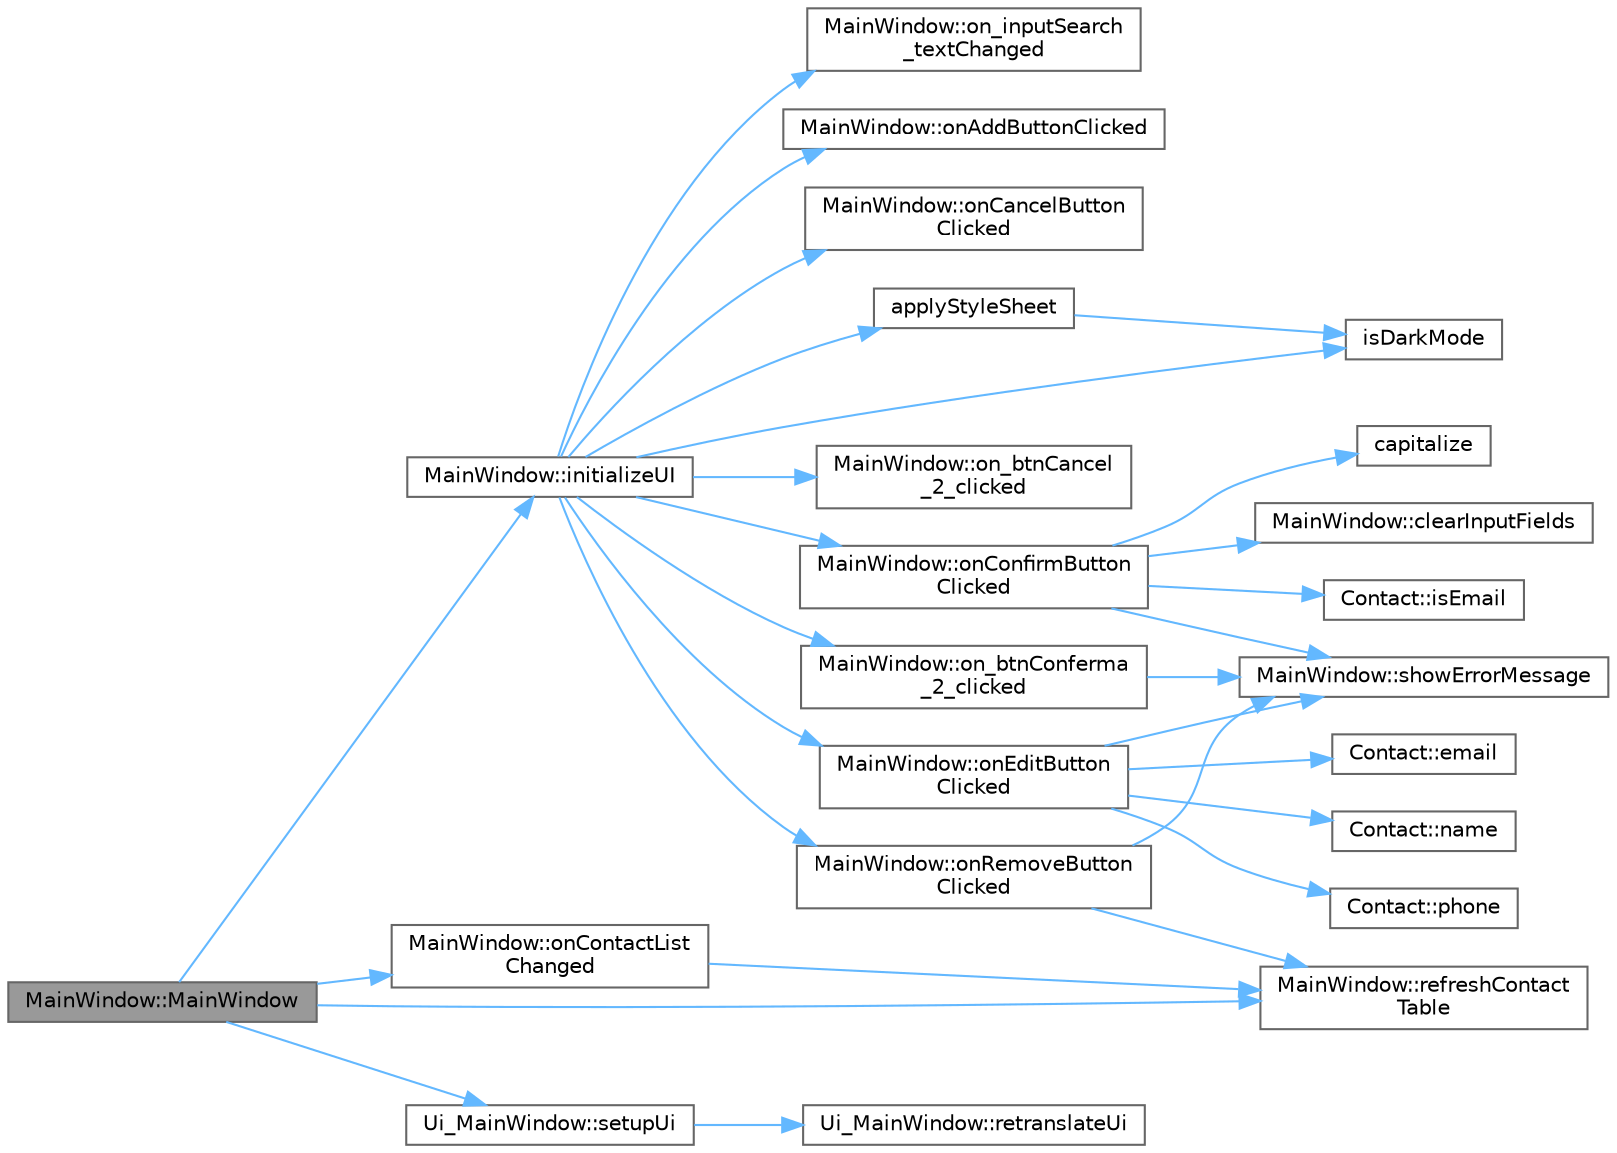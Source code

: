 digraph "MainWindow::MainWindow"
{
 // LATEX_PDF_SIZE
  bgcolor="transparent";
  edge [fontname=Helvetica,fontsize=10,labelfontname=Helvetica,labelfontsize=10];
  node [fontname=Helvetica,fontsize=10,shape=box,height=0.2,width=0.4];
  rankdir="LR";
  Node1 [id="Node000001",label="MainWindow::MainWindow",height=0.2,width=0.4,color="gray40", fillcolor="grey60", style="filled", fontcolor="black",tooltip="Costruttore della finestra principale."];
  Node1 -> Node2 [id="edge1_Node000001_Node000002",color="steelblue1",style="solid",tooltip=" "];
  Node2 [id="Node000002",label="MainWindow::initializeUI",height=0.2,width=0.4,color="grey40", fillcolor="white", style="filled",URL="$class_main_window.html#a8bc70626215bfbe408ea664ea91ba758",tooltip="Inizializza l'interfaccia grafica."];
  Node2 -> Node3 [id="edge2_Node000002_Node000003",color="steelblue1",style="solid",tooltip=" "];
  Node3 [id="Node000003",label="applyStyleSheet",height=0.2,width=0.4,color="grey40", fillcolor="white", style="filled",URL="$utils_8cpp.html#a36b27d2bbc6c9bc948b2b2b63d1dd174",tooltip="Genera un foglio di stile CSS in base al tema."];
  Node3 -> Node4 [id="edge3_Node000003_Node000004",color="steelblue1",style="solid",tooltip=" "];
  Node4 [id="Node000004",label="isDarkMode",height=0.2,width=0.4,color="grey40", fillcolor="white", style="filled",URL="$utils_8cpp.html#a36044a6efa9c4e015378e56c3e37181d",tooltip="Verifica se il sistema utilizza il tema scuro."];
  Node2 -> Node4 [id="edge4_Node000002_Node000004",color="steelblue1",style="solid",tooltip=" "];
  Node2 -> Node5 [id="edge5_Node000002_Node000005",color="steelblue1",style="solid",tooltip=" "];
  Node5 [id="Node000005",label="MainWindow::on_btnCancel\l_2_clicked",height=0.2,width=0.4,color="grey40", fillcolor="white", style="filled",URL="$class_main_window.html#ab347bcc30bea049837b95e3adc90d4f8",tooltip="Slot alternativo per annullamento."];
  Node2 -> Node6 [id="edge6_Node000002_Node000006",color="steelblue1",style="solid",tooltip=" "];
  Node6 [id="Node000006",label="MainWindow::on_btnConferma\l_2_clicked",height=0.2,width=0.4,color="grey40", fillcolor="white", style="filled",URL="$class_main_window.html#a2e05ac2385706c924be1d273616c67f4",tooltip="Slot alternativo per conferma modifica."];
  Node6 -> Node7 [id="edge7_Node000006_Node000007",color="steelblue1",style="solid",tooltip=" "];
  Node7 [id="Node000007",label="MainWindow::showErrorMessage",height=0.2,width=0.4,color="grey40", fillcolor="white", style="filled",URL="$class_main_window.html#a2400bb422d07e5e1c9d881778d1aec9f",tooltip="Mostra un messaggio di errore."];
  Node2 -> Node8 [id="edge8_Node000002_Node000008",color="steelblue1",style="solid",tooltip=" "];
  Node8 [id="Node000008",label="MainWindow::on_inputSearch\l_textChanged",height=0.2,width=0.4,color="grey40", fillcolor="white", style="filled",URL="$class_main_window.html#a3c13ffc7cb525aa56eabe2261dee8516",tooltip="Slot per la ricerca in tempo reale."];
  Node2 -> Node9 [id="edge9_Node000002_Node000009",color="steelblue1",style="solid",tooltip=" "];
  Node9 [id="Node000009",label="MainWindow::onAddButtonClicked",height=0.2,width=0.4,color="grey40", fillcolor="white", style="filled",URL="$class_main_window.html#a21ef75eba70ede6f72d07ba0e4687bbb",tooltip="Slot per l'aggiunta di un nuovo contatto."];
  Node2 -> Node10 [id="edge10_Node000002_Node000010",color="steelblue1",style="solid",tooltip=" "];
  Node10 [id="Node000010",label="MainWindow::onCancelButton\lClicked",height=0.2,width=0.4,color="grey40", fillcolor="white", style="filled",URL="$class_main_window.html#a6fbb3c052aa3317e51f1a6b8a2151a28",tooltip="Slot per annullare l'operazione corrente."];
  Node2 -> Node11 [id="edge11_Node000002_Node000011",color="steelblue1",style="solid",tooltip=" "];
  Node11 [id="Node000011",label="MainWindow::onConfirmButton\lClicked",height=0.2,width=0.4,color="grey40", fillcolor="white", style="filled",URL="$class_main_window.html#ad3bb46de90766c672a74dcb5340912a2",tooltip="Slot per la conferma dell'inserimento/modifica."];
  Node11 -> Node12 [id="edge12_Node000011_Node000012",color="steelblue1",style="solid",tooltip=" "];
  Node12 [id="Node000012",label="capitalize",height=0.2,width=0.4,color="grey40", fillcolor="white", style="filled",URL="$utils_8cpp.html#a67f045b9f8cb07c788cad61890f875ae",tooltip="Formatta una stringa con le maiuscole all'inizio di ogni parola."];
  Node11 -> Node13 [id="edge13_Node000011_Node000013",color="steelblue1",style="solid",tooltip=" "];
  Node13 [id="Node000013",label="MainWindow::clearInputFields",height=0.2,width=0.4,color="grey40", fillcolor="white", style="filled",URL="$class_main_window.html#ad4b9df5a110416485ffd1b0026c68137",tooltip="Pulisce i campi di input."];
  Node11 -> Node14 [id="edge14_Node000011_Node000014",color="steelblue1",style="solid",tooltip=" "];
  Node14 [id="Node000014",label="Contact::isEmail",height=0.2,width=0.4,color="grey40", fillcolor="white", style="filled",URL="$class_contact.html#a95e0830958231678836a6c65377fc677",tooltip="Verifica la validità dell'email."];
  Node11 -> Node7 [id="edge15_Node000011_Node000007",color="steelblue1",style="solid",tooltip=" "];
  Node2 -> Node15 [id="edge16_Node000002_Node000015",color="steelblue1",style="solid",tooltip=" "];
  Node15 [id="Node000015",label="MainWindow::onEditButton\lClicked",height=0.2,width=0.4,color="grey40", fillcolor="white", style="filled",URL="$class_main_window.html#a1d3356d81ade5732b680be001e31102d",tooltip="Slot per l'inizio modifica contatto."];
  Node15 -> Node16 [id="edge17_Node000015_Node000016",color="steelblue1",style="solid",tooltip=" "];
  Node16 [id="Node000016",label="Contact::email",height=0.2,width=0.4,color="grey40", fillcolor="white", style="filled",URL="$class_contact.html#a23cd41bdb518dc514f597e207a9fb9f6",tooltip="Restituisce l'indirizzo email."];
  Node15 -> Node17 [id="edge18_Node000015_Node000017",color="steelblue1",style="solid",tooltip=" "];
  Node17 [id="Node000017",label="Contact::name",height=0.2,width=0.4,color="grey40", fillcolor="white", style="filled",URL="$class_contact.html#a7994a4deabe6089561780ad057d6ce25",tooltip="Restituisce il nome del contatto."];
  Node15 -> Node18 [id="edge19_Node000015_Node000018",color="steelblue1",style="solid",tooltip=" "];
  Node18 [id="Node000018",label="Contact::phone",height=0.2,width=0.4,color="grey40", fillcolor="white", style="filled",URL="$class_contact.html#a6a674a362a967d77b15cba1ba9b65d50",tooltip="Restituisce il numero di telefono."];
  Node15 -> Node7 [id="edge20_Node000015_Node000007",color="steelblue1",style="solid",tooltip=" "];
  Node2 -> Node19 [id="edge21_Node000002_Node000019",color="steelblue1",style="solid",tooltip=" "];
  Node19 [id="Node000019",label="MainWindow::onRemoveButton\lClicked",height=0.2,width=0.4,color="grey40", fillcolor="white", style="filled",URL="$class_main_window.html#a5cd1b5a52dab4c725755d4b990a9b6e8",tooltip="Slot per la rimozione di un contatto."];
  Node19 -> Node20 [id="edge22_Node000019_Node000020",color="steelblue1",style="solid",tooltip=" "];
  Node20 [id="Node000020",label="MainWindow::refreshContact\lTable",height=0.2,width=0.4,color="grey40", fillcolor="white", style="filled",URL="$class_main_window.html#ad2484230eb8ce1f2376675c335a27e01",tooltip="Aggiorna la tabella dei contatti."];
  Node19 -> Node7 [id="edge23_Node000019_Node000007",color="steelblue1",style="solid",tooltip=" "];
  Node1 -> Node21 [id="edge24_Node000001_Node000021",color="steelblue1",style="solid",tooltip=" "];
  Node21 [id="Node000021",label="MainWindow::onContactList\lChanged",height=0.2,width=0.4,color="grey40", fillcolor="white", style="filled",URL="$class_main_window.html#ae86fdaca5db8342ba4d3cc4426197dd4",tooltip="Slot per l'aggiornamento dell'interfaccia."];
  Node21 -> Node20 [id="edge25_Node000021_Node000020",color="steelblue1",style="solid",tooltip=" "];
  Node1 -> Node20 [id="edge26_Node000001_Node000020",color="steelblue1",style="solid",tooltip=" "];
  Node1 -> Node22 [id="edge27_Node000001_Node000022",color="steelblue1",style="solid",tooltip=" "];
  Node22 [id="Node000022",label="Ui_MainWindow::setupUi",height=0.2,width=0.4,color="grey40", fillcolor="white", style="filled",URL="$class_ui___main_window.html#acf4a0872c4c77d8f43a2ec66ed849b58",tooltip=" "];
  Node22 -> Node23 [id="edge28_Node000022_Node000023",color="steelblue1",style="solid",tooltip=" "];
  Node23 [id="Node000023",label="Ui_MainWindow::retranslateUi",height=0.2,width=0.4,color="grey40", fillcolor="white", style="filled",URL="$class_ui___main_window.html#a097dd160c3534a204904cb374412c618",tooltip=" "];
}
